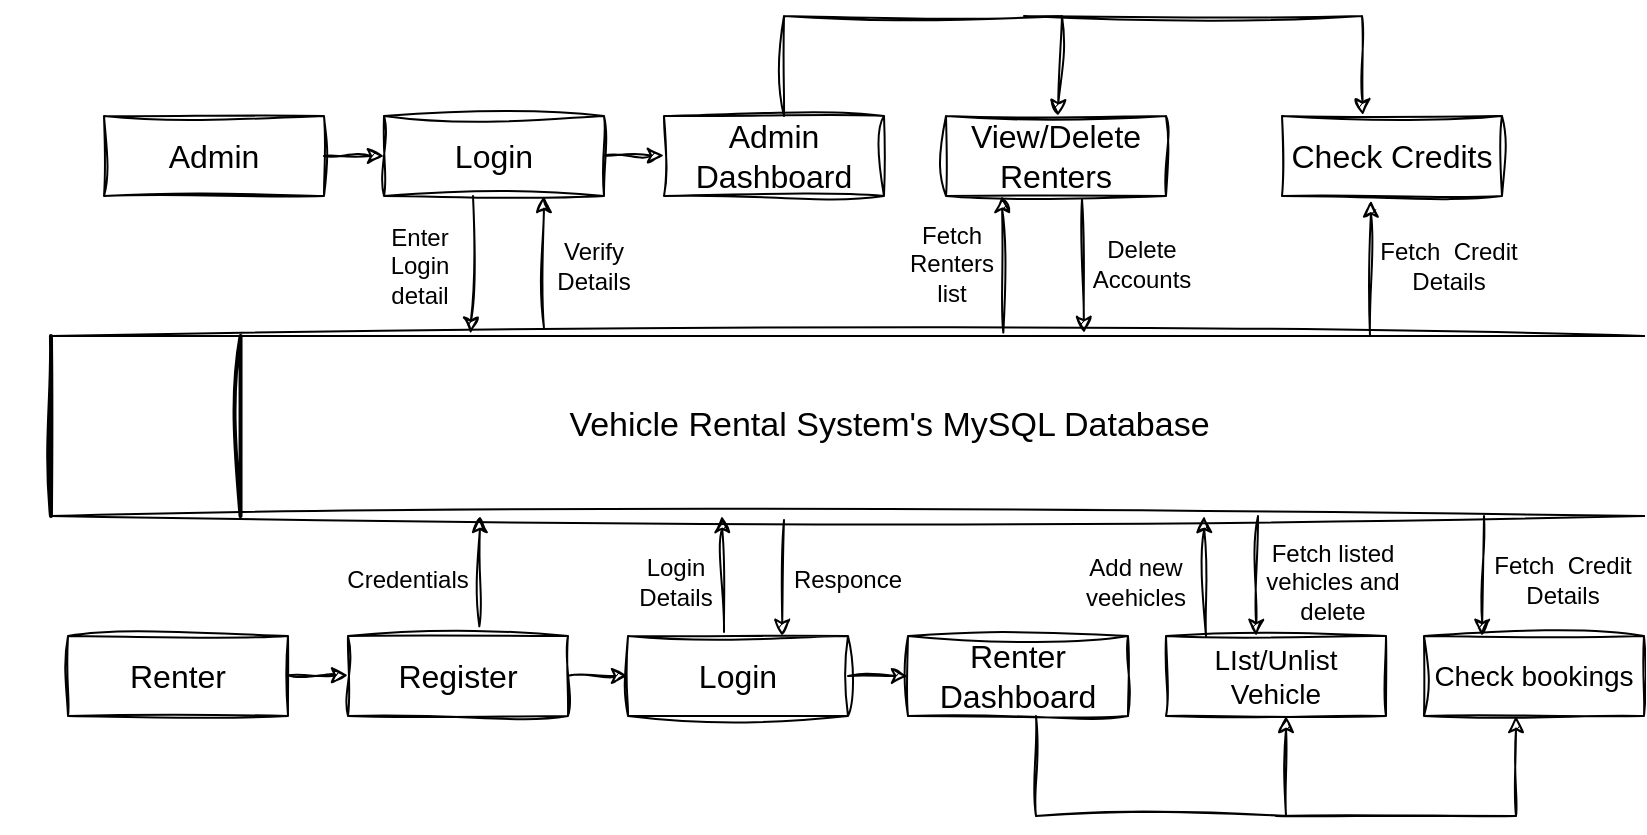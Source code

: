 <mxfile version="21.6.8" type="github">
  <diagram name="Page-1" id="jffwoXQwIN7-Dc_d1E5Y">
    <mxGraphModel dx="1000" dy="535" grid="1" gridSize="10" guides="1" tooltips="1" connect="1" arrows="1" fold="1" page="1" pageScale="1" pageWidth="1100" pageHeight="850" math="0" shadow="0">
      <root>
        <mxCell id="0" />
        <mxCell id="1" parent="0" />
        <mxCell id="aIiLaP_5FUNB_zPbcydn-7" value="" style="group;sketch=1;curveFitting=1;jiggle=2;" vertex="1" connectable="0" parent="1">
          <mxGeometry x="101" y="400" width="820" height="90" as="geometry" />
        </mxCell>
        <mxCell id="aIiLaP_5FUNB_zPbcydn-2" value="&lt;font style=&quot;font-size: 17px;&quot;&gt;&amp;nbsp; &amp;nbsp; &amp;nbsp; &amp;nbsp; &amp;nbsp;Vehicle Rental System&#39;s MySQL Database&lt;/font&gt;" style="shape=partialRectangle;whiteSpace=wrap;html=1;left=0;right=0;fillColor=none;sketch=1;curveFitting=1;jiggle=2;" vertex="1" parent="aIiLaP_5FUNB_zPbcydn-7">
          <mxGeometry x="23.48" width="796.52" height="90" as="geometry" />
        </mxCell>
        <mxCell id="aIiLaP_5FUNB_zPbcydn-3" value="" style="line;strokeWidth=2;direction=south;html=1;sketch=1;curveFitting=1;jiggle=2;" vertex="1" parent="aIiLaP_5FUNB_zPbcydn-7">
          <mxGeometry width="46.941" height="90" as="geometry" />
        </mxCell>
        <mxCell id="aIiLaP_5FUNB_zPbcydn-8" value="" style="line;strokeWidth=2;direction=south;html=1;sketch=1;curveFitting=1;jiggle=2;" vertex="1" parent="aIiLaP_5FUNB_zPbcydn-7">
          <mxGeometry x="110.385" width="15.769" height="90" as="geometry" />
        </mxCell>
        <mxCell id="aIiLaP_5FUNB_zPbcydn-9" value="&lt;font style=&quot;font-size: 16px;&quot;&gt;Admin&lt;/font&gt;" style="rounded=0;whiteSpace=wrap;html=1;sketch=1;curveFitting=1;jiggle=2;" vertex="1" parent="1">
          <mxGeometry x="151" y="290" width="110" height="40" as="geometry" />
        </mxCell>
        <mxCell id="aIiLaP_5FUNB_zPbcydn-10" value="&lt;font style=&quot;font-size: 16px;&quot;&gt;Login&lt;/font&gt;" style="rounded=0;whiteSpace=wrap;html=1;sketch=1;curveFitting=1;jiggle=2;" vertex="1" parent="1">
          <mxGeometry x="291" y="290" width="110" height="40" as="geometry" />
        </mxCell>
        <mxCell id="aIiLaP_5FUNB_zPbcydn-11" value="" style="endArrow=classic;html=1;rounded=0;exitX=1;exitY=0.5;exitDx=0;exitDy=0;sketch=1;curveFitting=1;jiggle=2;" edge="1" parent="1" source="aIiLaP_5FUNB_zPbcydn-9">
          <mxGeometry width="50" height="50" relative="1" as="geometry">
            <mxPoint x="241" y="360" as="sourcePoint" />
            <mxPoint x="291" y="310" as="targetPoint" />
          </mxGeometry>
        </mxCell>
        <mxCell id="aIiLaP_5FUNB_zPbcydn-12" value="" style="endArrow=classic;html=1;rounded=0;exitX=0.322;exitY=-0.048;exitDx=0;exitDy=0;exitPerimeter=0;entryX=0.818;entryY=1;entryDx=0;entryDy=0;entryPerimeter=0;sketch=1;curveFitting=1;jiggle=2;" edge="1" parent="1">
          <mxGeometry width="50" height="50" relative="1" as="geometry">
            <mxPoint x="370.959" y="395.68" as="sourcePoint" />
            <mxPoint x="370.98" y="330" as="targetPoint" />
          </mxGeometry>
        </mxCell>
        <mxCell id="aIiLaP_5FUNB_zPbcydn-13" value="" style="endArrow=classic;html=1;rounded=0;exitX=0.339;exitY=-0.036;exitDx=0;exitDy=0;exitPerimeter=0;entryX=0.276;entryY=-0.013;entryDx=0;entryDy=0;entryPerimeter=0;sketch=1;curveFitting=1;jiggle=2;" edge="1" parent="1">
          <mxGeometry width="50" height="50" relative="1" as="geometry">
            <mxPoint x="335.5" y="330" as="sourcePoint" />
            <mxPoint x="334.319" y="398.83" as="targetPoint" />
          </mxGeometry>
        </mxCell>
        <mxCell id="aIiLaP_5FUNB_zPbcydn-14" value="Enter Login detail" style="text;html=1;strokeColor=none;fillColor=none;align=center;verticalAlign=middle;whiteSpace=wrap;rounded=0;sketch=1;curveFitting=1;jiggle=2;" vertex="1" parent="1">
          <mxGeometry x="279" y="350" width="60" height="30" as="geometry" />
        </mxCell>
        <mxCell id="aIiLaP_5FUNB_zPbcydn-15" value="Verify Details" style="text;html=1;strokeColor=none;fillColor=none;align=center;verticalAlign=middle;whiteSpace=wrap;rounded=0;sketch=1;curveFitting=1;jiggle=2;" vertex="1" parent="1">
          <mxGeometry x="366" y="350" width="60" height="30" as="geometry" />
        </mxCell>
        <mxCell id="aIiLaP_5FUNB_zPbcydn-16" value="&lt;font style=&quot;font-size: 16px;&quot;&gt;Admin Dashboard&lt;/font&gt;" style="rounded=0;whiteSpace=wrap;html=1;sketch=1;curveFitting=1;jiggle=2;" vertex="1" parent="1">
          <mxGeometry x="431" y="290" width="110" height="40" as="geometry" />
        </mxCell>
        <mxCell id="aIiLaP_5FUNB_zPbcydn-17" value="" style="endArrow=classic;html=1;rounded=0;exitX=1;exitY=0.5;exitDx=0;exitDy=0;sketch=1;curveFitting=1;jiggle=2;" edge="1" parent="1">
          <mxGeometry width="50" height="50" relative="1" as="geometry">
            <mxPoint x="401" y="309.76" as="sourcePoint" />
            <mxPoint x="431" y="309.76" as="targetPoint" />
          </mxGeometry>
        </mxCell>
        <mxCell id="aIiLaP_5FUNB_zPbcydn-18" value="&lt;font style=&quot;font-size: 16px;&quot;&gt;View/Delete Renters&lt;/font&gt;" style="rounded=0;whiteSpace=wrap;html=1;sketch=1;curveFitting=1;jiggle=2;" vertex="1" parent="1">
          <mxGeometry x="572" y="290" width="110" height="40" as="geometry" />
        </mxCell>
        <mxCell id="aIiLaP_5FUNB_zPbcydn-19" value="" style="endArrow=classic;html=1;rounded=0;sketch=1;curveFitting=1;jiggle=2;" edge="1" parent="1" target="aIiLaP_5FUNB_zPbcydn-18">
          <mxGeometry width="50" height="50" relative="1" as="geometry">
            <mxPoint x="491" y="290" as="sourcePoint" />
            <mxPoint x="631" y="240" as="targetPoint" />
            <Array as="points">
              <mxPoint x="491" y="240" />
              <mxPoint x="630" y="240" />
            </Array>
          </mxGeometry>
        </mxCell>
        <mxCell id="aIiLaP_5FUNB_zPbcydn-20" value="&lt;font style=&quot;font-size: 16px;&quot;&gt;Check Credits&lt;/font&gt;" style="rounded=0;whiteSpace=wrap;html=1;sketch=1;curveFitting=1;jiggle=2;" vertex="1" parent="1">
          <mxGeometry x="740" y="290" width="110" height="40" as="geometry" />
        </mxCell>
        <mxCell id="aIiLaP_5FUNB_zPbcydn-21" value="" style="endArrow=classic;html=1;rounded=0;entryX=0.367;entryY=-0.01;entryDx=0;entryDy=0;entryPerimeter=0;sketch=1;curveFitting=1;jiggle=2;" edge="1" parent="1" target="aIiLaP_5FUNB_zPbcydn-20">
          <mxGeometry width="50" height="50" relative="1" as="geometry">
            <mxPoint x="611" y="240" as="sourcePoint" />
            <mxPoint x="791" y="240" as="targetPoint" />
            <Array as="points">
              <mxPoint x="780" y="240" />
            </Array>
          </mxGeometry>
        </mxCell>
        <mxCell id="aIiLaP_5FUNB_zPbcydn-22" value="" style="endArrow=classic;html=1;rounded=0;exitX=0.339;exitY=-0.036;exitDx=0;exitDy=0;exitPerimeter=0;entryX=0.818;entryY=1;entryDx=0;entryDy=0;entryPerimeter=0;sketch=1;curveFitting=1;jiggle=2;" edge="1" parent="1">
          <mxGeometry width="50" height="50" relative="1" as="geometry">
            <mxPoint x="640" y="331.5" as="sourcePoint" />
            <mxPoint x="641" y="398.5" as="targetPoint" />
          </mxGeometry>
        </mxCell>
        <mxCell id="aIiLaP_5FUNB_zPbcydn-23" value="" style="endArrow=classic;html=1;rounded=0;exitX=0.638;exitY=-0.019;exitDx=0;exitDy=0;exitPerimeter=0;entryX=0.818;entryY=1;entryDx=0;entryDy=0;entryPerimeter=0;sketch=1;curveFitting=1;jiggle=2;" edge="1" parent="1">
          <mxGeometry width="50" height="50" relative="1" as="geometry">
            <mxPoint x="600.66" y="398.29" as="sourcePoint" />
            <mxPoint x="600" y="330" as="targetPoint" />
          </mxGeometry>
        </mxCell>
        <mxCell id="aIiLaP_5FUNB_zPbcydn-25" value="" style="endArrow=classic;html=1;rounded=0;exitX=0.801;exitY=-0.003;exitDx=0;exitDy=0;exitPerimeter=0;entryX=0.818;entryY=1;entryDx=0;entryDy=0;entryPerimeter=0;sketch=1;curveFitting=1;jiggle=2;" edge="1" parent="1">
          <mxGeometry width="50" height="50" relative="1" as="geometry">
            <mxPoint x="784.002" y="400.0" as="sourcePoint" />
            <mxPoint x="784.51" y="332.27" as="targetPoint" />
          </mxGeometry>
        </mxCell>
        <mxCell id="aIiLaP_5FUNB_zPbcydn-26" value="&lt;font style=&quot;font-size: 16px;&quot;&gt;Renter&lt;/font&gt;" style="rounded=0;whiteSpace=wrap;html=1;sketch=1;curveFitting=1;jiggle=2;" vertex="1" parent="1">
          <mxGeometry x="133" y="550" width="110" height="40" as="geometry" />
        </mxCell>
        <mxCell id="aIiLaP_5FUNB_zPbcydn-27" value="&lt;font style=&quot;font-size: 16px;&quot;&gt;Register&lt;/font&gt;" style="rounded=0;whiteSpace=wrap;html=1;sketch=1;curveFitting=1;jiggle=2;" vertex="1" parent="1">
          <mxGeometry x="273" y="550" width="110" height="40" as="geometry" />
        </mxCell>
        <mxCell id="aIiLaP_5FUNB_zPbcydn-28" value="" style="endArrow=classic;html=1;rounded=0;exitX=1;exitY=0.5;exitDx=0;exitDy=0;sketch=1;curveFitting=1;jiggle=2;" edge="1" parent="1">
          <mxGeometry width="50" height="50" relative="1" as="geometry">
            <mxPoint x="243" y="569.66" as="sourcePoint" />
            <mxPoint x="273" y="569.66" as="targetPoint" />
          </mxGeometry>
        </mxCell>
        <mxCell id="aIiLaP_5FUNB_zPbcydn-29" value="" style="endArrow=classic;html=1;rounded=0;exitX=0.597;exitY=-0.122;exitDx=0;exitDy=0;sketch=1;curveFitting=1;jiggle=2;exitPerimeter=0;" edge="1" parent="1" source="aIiLaP_5FUNB_zPbcydn-27">
          <mxGeometry width="50" height="50" relative="1" as="geometry">
            <mxPoint x="345" y="540" as="sourcePoint" />
            <mxPoint x="339" y="490" as="targetPoint" />
          </mxGeometry>
        </mxCell>
        <mxCell id="aIiLaP_5FUNB_zPbcydn-30" value="&lt;font style=&quot;font-size: 16px;&quot;&gt;Login&lt;/font&gt;" style="rounded=0;whiteSpace=wrap;html=1;sketch=1;curveFitting=1;jiggle=2;" vertex="1" parent="1">
          <mxGeometry x="413" y="550" width="110" height="40" as="geometry" />
        </mxCell>
        <mxCell id="aIiLaP_5FUNB_zPbcydn-31" value="" style="endArrow=classic;html=1;rounded=0;exitX=0.5;exitY=0;exitDx=0;exitDy=0;sketch=1;curveFitting=1;jiggle=2;entryX=0.288;entryY=1.019;entryDx=0;entryDy=0;entryPerimeter=0;" edge="1" parent="1">
          <mxGeometry width="50" height="50" relative="1" as="geometry">
            <mxPoint x="461" y="548" as="sourcePoint" />
            <mxPoint x="460" y="490" as="targetPoint" />
          </mxGeometry>
        </mxCell>
        <mxCell id="aIiLaP_5FUNB_zPbcydn-32" value="" style="endArrow=classic;html=1;rounded=0;exitX=0.5;exitY=0;exitDx=0;exitDy=0;sketch=1;curveFitting=1;jiggle=2;entryX=0.288;entryY=1.019;entryDx=0;entryDy=0;entryPerimeter=0;" edge="1" parent="1">
          <mxGeometry width="50" height="50" relative="1" as="geometry">
            <mxPoint x="491" y="492" as="sourcePoint" />
            <mxPoint x="490" y="550" as="targetPoint" />
          </mxGeometry>
        </mxCell>
        <mxCell id="aIiLaP_5FUNB_zPbcydn-33" value="" style="endArrow=classic;html=1;rounded=0;exitX=1;exitY=0.5;exitDx=0;exitDy=0;sketch=1;curveFitting=1;jiggle=2;" edge="1" parent="1">
          <mxGeometry width="50" height="50" relative="1" as="geometry">
            <mxPoint x="383" y="569.89" as="sourcePoint" />
            <mxPoint x="413" y="570" as="targetPoint" />
          </mxGeometry>
        </mxCell>
        <mxCell id="aIiLaP_5FUNB_zPbcydn-34" value="&lt;font style=&quot;font-size: 14px;&quot;&gt;LIst/Unlist&lt;br&gt;Vehicle&lt;/font&gt;" style="rounded=0;whiteSpace=wrap;html=1;sketch=1;curveFitting=1;jiggle=2;" vertex="1" parent="1">
          <mxGeometry x="682" y="550" width="110" height="40" as="geometry" />
        </mxCell>
        <mxCell id="aIiLaP_5FUNB_zPbcydn-36" value="&lt;span style=&quot;font-size: 14px;&quot;&gt;Check bookings&lt;/span&gt;" style="rounded=0;whiteSpace=wrap;html=1;sketch=1;curveFitting=1;jiggle=2;" vertex="1" parent="1">
          <mxGeometry x="811" y="550" width="110" height="40" as="geometry" />
        </mxCell>
        <mxCell id="aIiLaP_5FUNB_zPbcydn-38" value="&lt;font style=&quot;font-size: 16px;&quot;&gt;Renter Dashboard&lt;/font&gt;" style="rounded=0;whiteSpace=wrap;html=1;sketch=1;curveFitting=1;jiggle=2;" vertex="1" parent="1">
          <mxGeometry x="553" y="550" width="110" height="40" as="geometry" />
        </mxCell>
        <mxCell id="aIiLaP_5FUNB_zPbcydn-42" value="" style="endArrow=classic;html=1;rounded=0;sketch=1;curveFitting=1;jiggle=2;" edge="1" parent="1">
          <mxGeometry width="50" height="50" relative="1" as="geometry">
            <mxPoint x="523" y="570" as="sourcePoint" />
            <mxPoint x="553" y="570" as="targetPoint" />
          </mxGeometry>
        </mxCell>
        <mxCell id="aIiLaP_5FUNB_zPbcydn-44" value="" style="endArrow=classic;html=1;rounded=0;sketch=1;curveFitting=1;jiggle=2;" edge="1" parent="1">
          <mxGeometry width="50" height="50" relative="1" as="geometry">
            <mxPoint x="617" y="590" as="sourcePoint" />
            <mxPoint x="742" y="590" as="targetPoint" />
            <Array as="points">
              <mxPoint x="617" y="640" />
              <mxPoint x="742" y="640" />
            </Array>
          </mxGeometry>
        </mxCell>
        <mxCell id="aIiLaP_5FUNB_zPbcydn-45" value="" style="endArrow=classic;html=1;rounded=0;entryX=0.367;entryY=-0.01;entryDx=0;entryDy=0;entryPerimeter=0;sketch=1;curveFitting=1;jiggle=2;" edge="1" parent="1">
          <mxGeometry width="50" height="50" relative="1" as="geometry">
            <mxPoint x="737" y="640" as="sourcePoint" />
            <mxPoint x="857" y="590" as="targetPoint" />
            <Array as="points">
              <mxPoint x="857" y="640" />
            </Array>
          </mxGeometry>
        </mxCell>
        <mxCell id="aIiLaP_5FUNB_zPbcydn-46" value="" style="endArrow=classic;html=1;rounded=0;exitX=0.638;exitY=-0.019;exitDx=0;exitDy=0;exitPerimeter=0;sketch=1;curveFitting=1;jiggle=2;" edge="1" parent="1">
          <mxGeometry width="50" height="50" relative="1" as="geometry">
            <mxPoint x="702" y="550" as="sourcePoint" />
            <mxPoint x="701" y="490" as="targetPoint" />
          </mxGeometry>
        </mxCell>
        <mxCell id="aIiLaP_5FUNB_zPbcydn-47" value="" style="endArrow=classic;html=1;rounded=0;exitX=0.638;exitY=-0.019;exitDx=0;exitDy=0;exitPerimeter=0;sketch=1;curveFitting=1;jiggle=2;" edge="1" parent="1">
          <mxGeometry width="50" height="50" relative="1" as="geometry">
            <mxPoint x="728" y="490" as="sourcePoint" />
            <mxPoint x="727" y="550" as="targetPoint" />
          </mxGeometry>
        </mxCell>
        <mxCell id="aIiLaP_5FUNB_zPbcydn-49" value="" style="endArrow=classic;html=1;rounded=0;exitX=0.638;exitY=-0.019;exitDx=0;exitDy=0;exitPerimeter=0;sketch=1;curveFitting=1;jiggle=2;" edge="1" parent="1">
          <mxGeometry width="50" height="50" relative="1" as="geometry">
            <mxPoint x="841" y="490" as="sourcePoint" />
            <mxPoint x="840" y="550" as="targetPoint" />
          </mxGeometry>
        </mxCell>
        <mxCell id="aIiLaP_5FUNB_zPbcydn-50" value="Credentials" style="text;html=1;strokeColor=none;fillColor=none;align=center;verticalAlign=middle;whiteSpace=wrap;rounded=0;" vertex="1" parent="1">
          <mxGeometry x="273" y="507" width="60" height="30" as="geometry" />
        </mxCell>
        <mxCell id="aIiLaP_5FUNB_zPbcydn-51" value="Login&lt;br&gt;Details" style="text;html=1;strokeColor=none;fillColor=none;align=center;verticalAlign=middle;whiteSpace=wrap;rounded=0;" vertex="1" parent="1">
          <mxGeometry x="407" y="508" width="60" height="30" as="geometry" />
        </mxCell>
        <mxCell id="aIiLaP_5FUNB_zPbcydn-52" value="Responce" style="text;html=1;strokeColor=none;fillColor=none;align=center;verticalAlign=middle;whiteSpace=wrap;rounded=0;" vertex="1" parent="1">
          <mxGeometry x="493" y="507" width="60" height="30" as="geometry" />
        </mxCell>
        <mxCell id="aIiLaP_5FUNB_zPbcydn-53" value="Fetch Renters&lt;br&gt;list" style="text;html=1;strokeColor=none;fillColor=none;align=center;verticalAlign=middle;whiteSpace=wrap;rounded=0;sketch=1;curveFitting=1;jiggle=2;" vertex="1" parent="1">
          <mxGeometry x="545" y="349" width="60" height="30" as="geometry" />
        </mxCell>
        <mxCell id="aIiLaP_5FUNB_zPbcydn-54" value="Delete&lt;br&gt;Accounts" style="text;html=1;strokeColor=none;fillColor=none;align=center;verticalAlign=middle;whiteSpace=wrap;rounded=0;sketch=1;curveFitting=1;jiggle=2;" vertex="1" parent="1">
          <mxGeometry x="640" y="349" width="60" height="30" as="geometry" />
        </mxCell>
        <mxCell id="aIiLaP_5FUNB_zPbcydn-55" value="Add new veehicles" style="text;html=1;strokeColor=none;fillColor=none;align=center;verticalAlign=middle;whiteSpace=wrap;rounded=0;" vertex="1" parent="1">
          <mxGeometry x="637" y="508" width="60" height="30" as="geometry" />
        </mxCell>
        <mxCell id="aIiLaP_5FUNB_zPbcydn-56" value="Fetch listed vehicles and delete" style="text;html=1;strokeColor=none;fillColor=none;align=center;verticalAlign=middle;whiteSpace=wrap;rounded=0;" vertex="1" parent="1">
          <mxGeometry x="726" y="514" width="79" height="18" as="geometry" />
        </mxCell>
        <mxCell id="aIiLaP_5FUNB_zPbcydn-57" value="Fetch&amp;nbsp; Credit Details" style="text;html=1;strokeColor=none;fillColor=none;align=center;verticalAlign=middle;whiteSpace=wrap;rounded=0;" vertex="1" parent="1">
          <mxGeometry x="784" y="356" width="79" height="18" as="geometry" />
        </mxCell>
        <mxCell id="aIiLaP_5FUNB_zPbcydn-58" value="Fetch&amp;nbsp; Credit Details" style="text;html=1;strokeColor=none;fillColor=none;align=center;verticalAlign=middle;whiteSpace=wrap;rounded=0;" vertex="1" parent="1">
          <mxGeometry x="841" y="513" width="79" height="18" as="geometry" />
        </mxCell>
      </root>
    </mxGraphModel>
  </diagram>
</mxfile>
